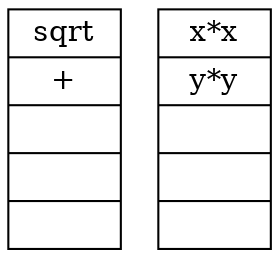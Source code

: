 digraph G {
        node[shape=record];

        operators[label="{ sqrt | + | | | }"];
        operands[label="{ x*x | y*y | | | }"];
}